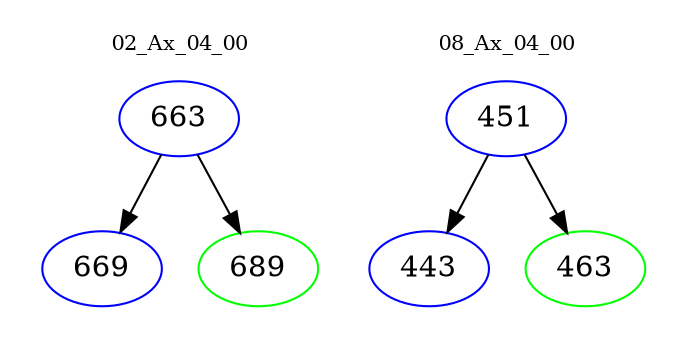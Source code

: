 digraph{
subgraph cluster_0 {
color = white
label = "02_Ax_04_00";
fontsize=10;
T0_663 [label="663", color="blue"]
T0_663 -> T0_669 [color="black"]
T0_669 [label="669", color="blue"]
T0_663 -> T0_689 [color="black"]
T0_689 [label="689", color="green"]
}
subgraph cluster_1 {
color = white
label = "08_Ax_04_00";
fontsize=10;
T1_451 [label="451", color="blue"]
T1_451 -> T1_443 [color="black"]
T1_443 [label="443", color="blue"]
T1_451 -> T1_463 [color="black"]
T1_463 [label="463", color="green"]
}
}
